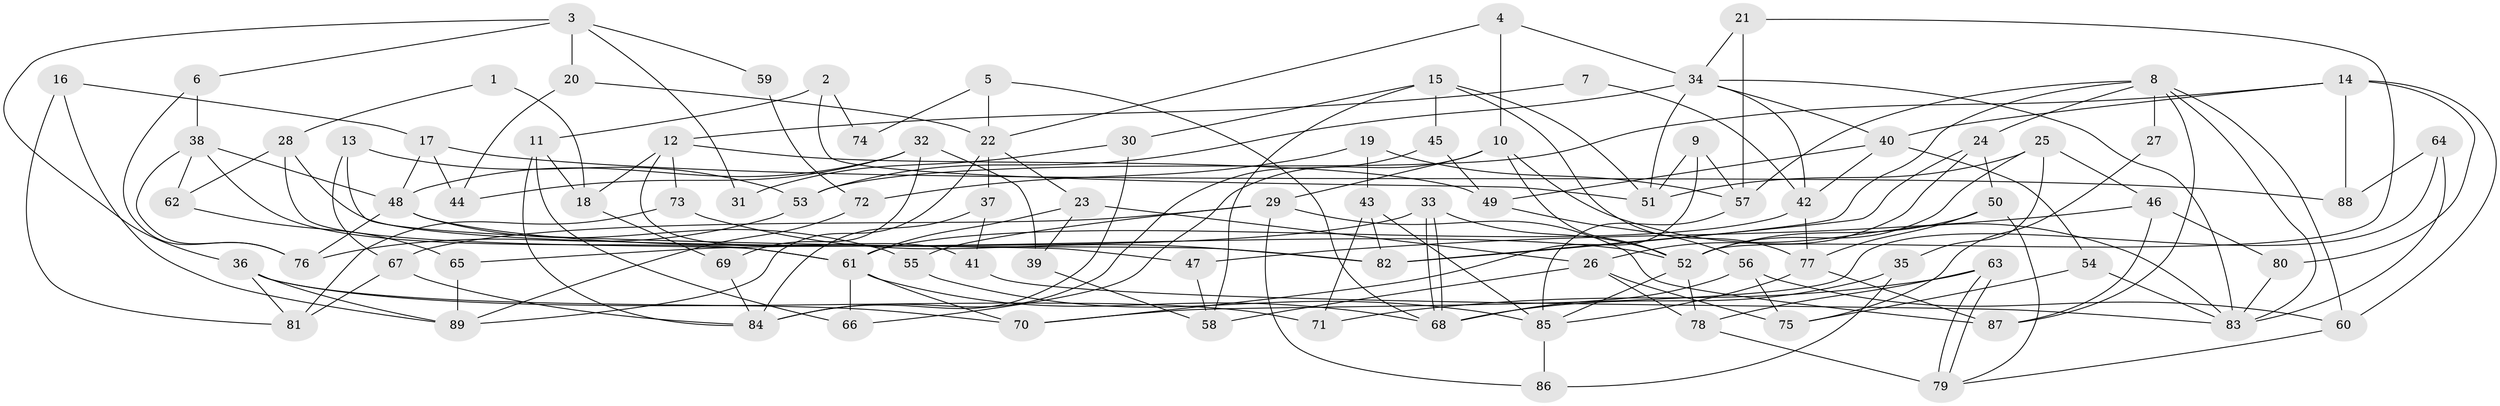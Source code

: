 // Generated by graph-tools (version 1.1) at 2025/36/03/09/25 02:36:20]
// undirected, 89 vertices, 178 edges
graph export_dot {
graph [start="1"]
  node [color=gray90,style=filled];
  1;
  2;
  3;
  4;
  5;
  6;
  7;
  8;
  9;
  10;
  11;
  12;
  13;
  14;
  15;
  16;
  17;
  18;
  19;
  20;
  21;
  22;
  23;
  24;
  25;
  26;
  27;
  28;
  29;
  30;
  31;
  32;
  33;
  34;
  35;
  36;
  37;
  38;
  39;
  40;
  41;
  42;
  43;
  44;
  45;
  46;
  47;
  48;
  49;
  50;
  51;
  52;
  53;
  54;
  55;
  56;
  57;
  58;
  59;
  60;
  61;
  62;
  63;
  64;
  65;
  66;
  67;
  68;
  69;
  70;
  71;
  72;
  73;
  74;
  75;
  76;
  77;
  78;
  79;
  80;
  81;
  82;
  83;
  84;
  85;
  86;
  87;
  88;
  89;
  1 -- 18;
  1 -- 28;
  2 -- 51;
  2 -- 11;
  2 -- 74;
  3 -- 36;
  3 -- 6;
  3 -- 20;
  3 -- 31;
  3 -- 59;
  4 -- 22;
  4 -- 34;
  4 -- 10;
  5 -- 22;
  5 -- 68;
  5 -- 74;
  6 -- 76;
  6 -- 38;
  7 -- 42;
  7 -- 12;
  8 -- 82;
  8 -- 57;
  8 -- 24;
  8 -- 27;
  8 -- 60;
  8 -- 83;
  8 -- 87;
  9 -- 57;
  9 -- 51;
  9 -- 70;
  10 -- 29;
  10 -- 52;
  10 -- 66;
  10 -- 83;
  11 -- 66;
  11 -- 84;
  11 -- 18;
  12 -- 41;
  12 -- 49;
  12 -- 18;
  12 -- 73;
  13 -- 53;
  13 -- 67;
  13 -- 47;
  14 -- 53;
  14 -- 60;
  14 -- 40;
  14 -- 80;
  14 -- 88;
  15 -- 58;
  15 -- 51;
  15 -- 30;
  15 -- 45;
  15 -- 77;
  16 -- 81;
  16 -- 89;
  16 -- 17;
  17 -- 88;
  17 -- 44;
  17 -- 48;
  18 -- 69;
  19 -- 43;
  19 -- 57;
  19 -- 72;
  20 -- 44;
  20 -- 22;
  21 -- 52;
  21 -- 34;
  21 -- 57;
  22 -- 23;
  22 -- 37;
  22 -- 89;
  23 -- 61;
  23 -- 26;
  23 -- 39;
  24 -- 50;
  24 -- 26;
  24 -- 82;
  25 -- 52;
  25 -- 46;
  25 -- 35;
  25 -- 51;
  26 -- 78;
  26 -- 58;
  26 -- 75;
  27 -- 75;
  28 -- 82;
  28 -- 61;
  28 -- 62;
  29 -- 87;
  29 -- 55;
  29 -- 67;
  29 -- 86;
  30 -- 84;
  30 -- 31;
  32 -- 39;
  32 -- 48;
  32 -- 44;
  32 -- 69;
  33 -- 68;
  33 -- 68;
  33 -- 52;
  33 -- 65;
  34 -- 83;
  34 -- 40;
  34 -- 42;
  34 -- 51;
  34 -- 53;
  35 -- 86;
  35 -- 68;
  36 -- 70;
  36 -- 71;
  36 -- 81;
  36 -- 89;
  37 -- 84;
  37 -- 41;
  38 -- 62;
  38 -- 61;
  38 -- 48;
  38 -- 76;
  39 -- 58;
  40 -- 42;
  40 -- 49;
  40 -- 54;
  41 -- 83;
  42 -- 77;
  42 -- 61;
  43 -- 85;
  43 -- 82;
  43 -- 71;
  45 -- 49;
  45 -- 84;
  46 -- 80;
  46 -- 87;
  46 -- 47;
  47 -- 58;
  48 -- 52;
  48 -- 55;
  48 -- 76;
  49 -- 56;
  50 -- 79;
  50 -- 52;
  50 -- 77;
  52 -- 78;
  52 -- 85;
  53 -- 76;
  54 -- 83;
  54 -- 75;
  55 -- 85;
  56 -- 68;
  56 -- 75;
  56 -- 60;
  57 -- 85;
  59 -- 72;
  60 -- 79;
  61 -- 68;
  61 -- 66;
  61 -- 70;
  62 -- 65;
  63 -- 78;
  63 -- 79;
  63 -- 79;
  63 -- 71;
  64 -- 70;
  64 -- 83;
  64 -- 88;
  65 -- 89;
  67 -- 84;
  67 -- 81;
  69 -- 84;
  72 -- 89;
  73 -- 81;
  73 -- 82;
  77 -- 85;
  77 -- 87;
  78 -- 79;
  80 -- 83;
  85 -- 86;
}
